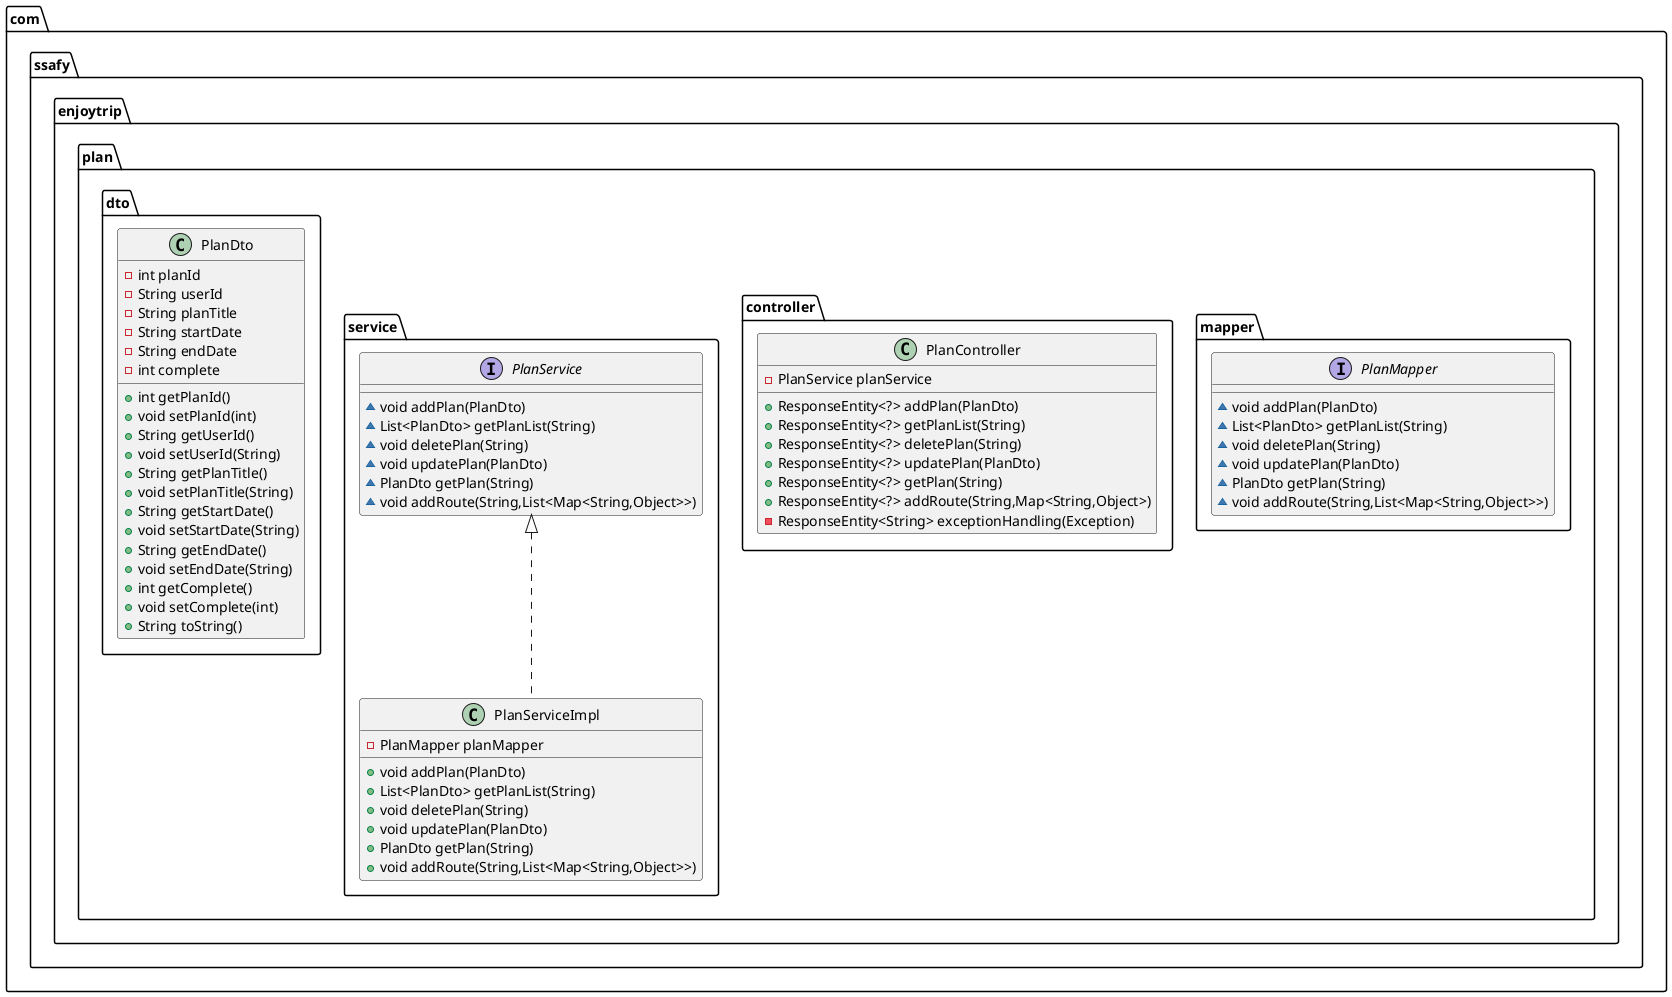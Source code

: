 @startuml
interface com.ssafy.enjoytrip.plan.mapper.PlanMapper {
~ void addPlan(PlanDto)
~ List<PlanDto> getPlanList(String)
~ void deletePlan(String)
~ void updatePlan(PlanDto)
~ PlanDto getPlan(String)
~ void addRoute(String,List<Map<String,Object>>)
}
class com.ssafy.enjoytrip.plan.controller.PlanController {
- PlanService planService
+ ResponseEntity<?> addPlan(PlanDto)
+ ResponseEntity<?> getPlanList(String)
+ ResponseEntity<?> deletePlan(String)
+ ResponseEntity<?> updatePlan(PlanDto)
+ ResponseEntity<?> getPlan(String)
+ ResponseEntity<?> addRoute(String,Map<String,Object>)
- ResponseEntity<String> exceptionHandling(Exception)
}
interface com.ssafy.enjoytrip.plan.service.PlanService {
~ void addPlan(PlanDto)
~ List<PlanDto> getPlanList(String)
~ void deletePlan(String)
~ void updatePlan(PlanDto)
~ PlanDto getPlan(String)
~ void addRoute(String,List<Map<String,Object>>)
}
class com.ssafy.enjoytrip.plan.service.PlanServiceImpl {
- PlanMapper planMapper
+ void addPlan(PlanDto)
+ List<PlanDto> getPlanList(String)
+ void deletePlan(String)
+ void updatePlan(PlanDto)
+ PlanDto getPlan(String)
+ void addRoute(String,List<Map<String,Object>>)
}
class com.ssafy.enjoytrip.plan.dto.PlanDto {
- int planId
- String userId
- String planTitle
- String startDate
- String endDate
- int complete
+ int getPlanId()
+ void setPlanId(int)
+ String getUserId()
+ void setUserId(String)
+ String getPlanTitle()
+ void setPlanTitle(String)
+ String getStartDate()
+ void setStartDate(String)
+ String getEndDate()
+ void setEndDate(String)
+ int getComplete()
+ void setComplete(int)
+ String toString()
}


com.ssafy.enjoytrip.plan.service.PlanService <|.. com.ssafy.enjoytrip.plan.service.PlanServiceImpl
@enduml